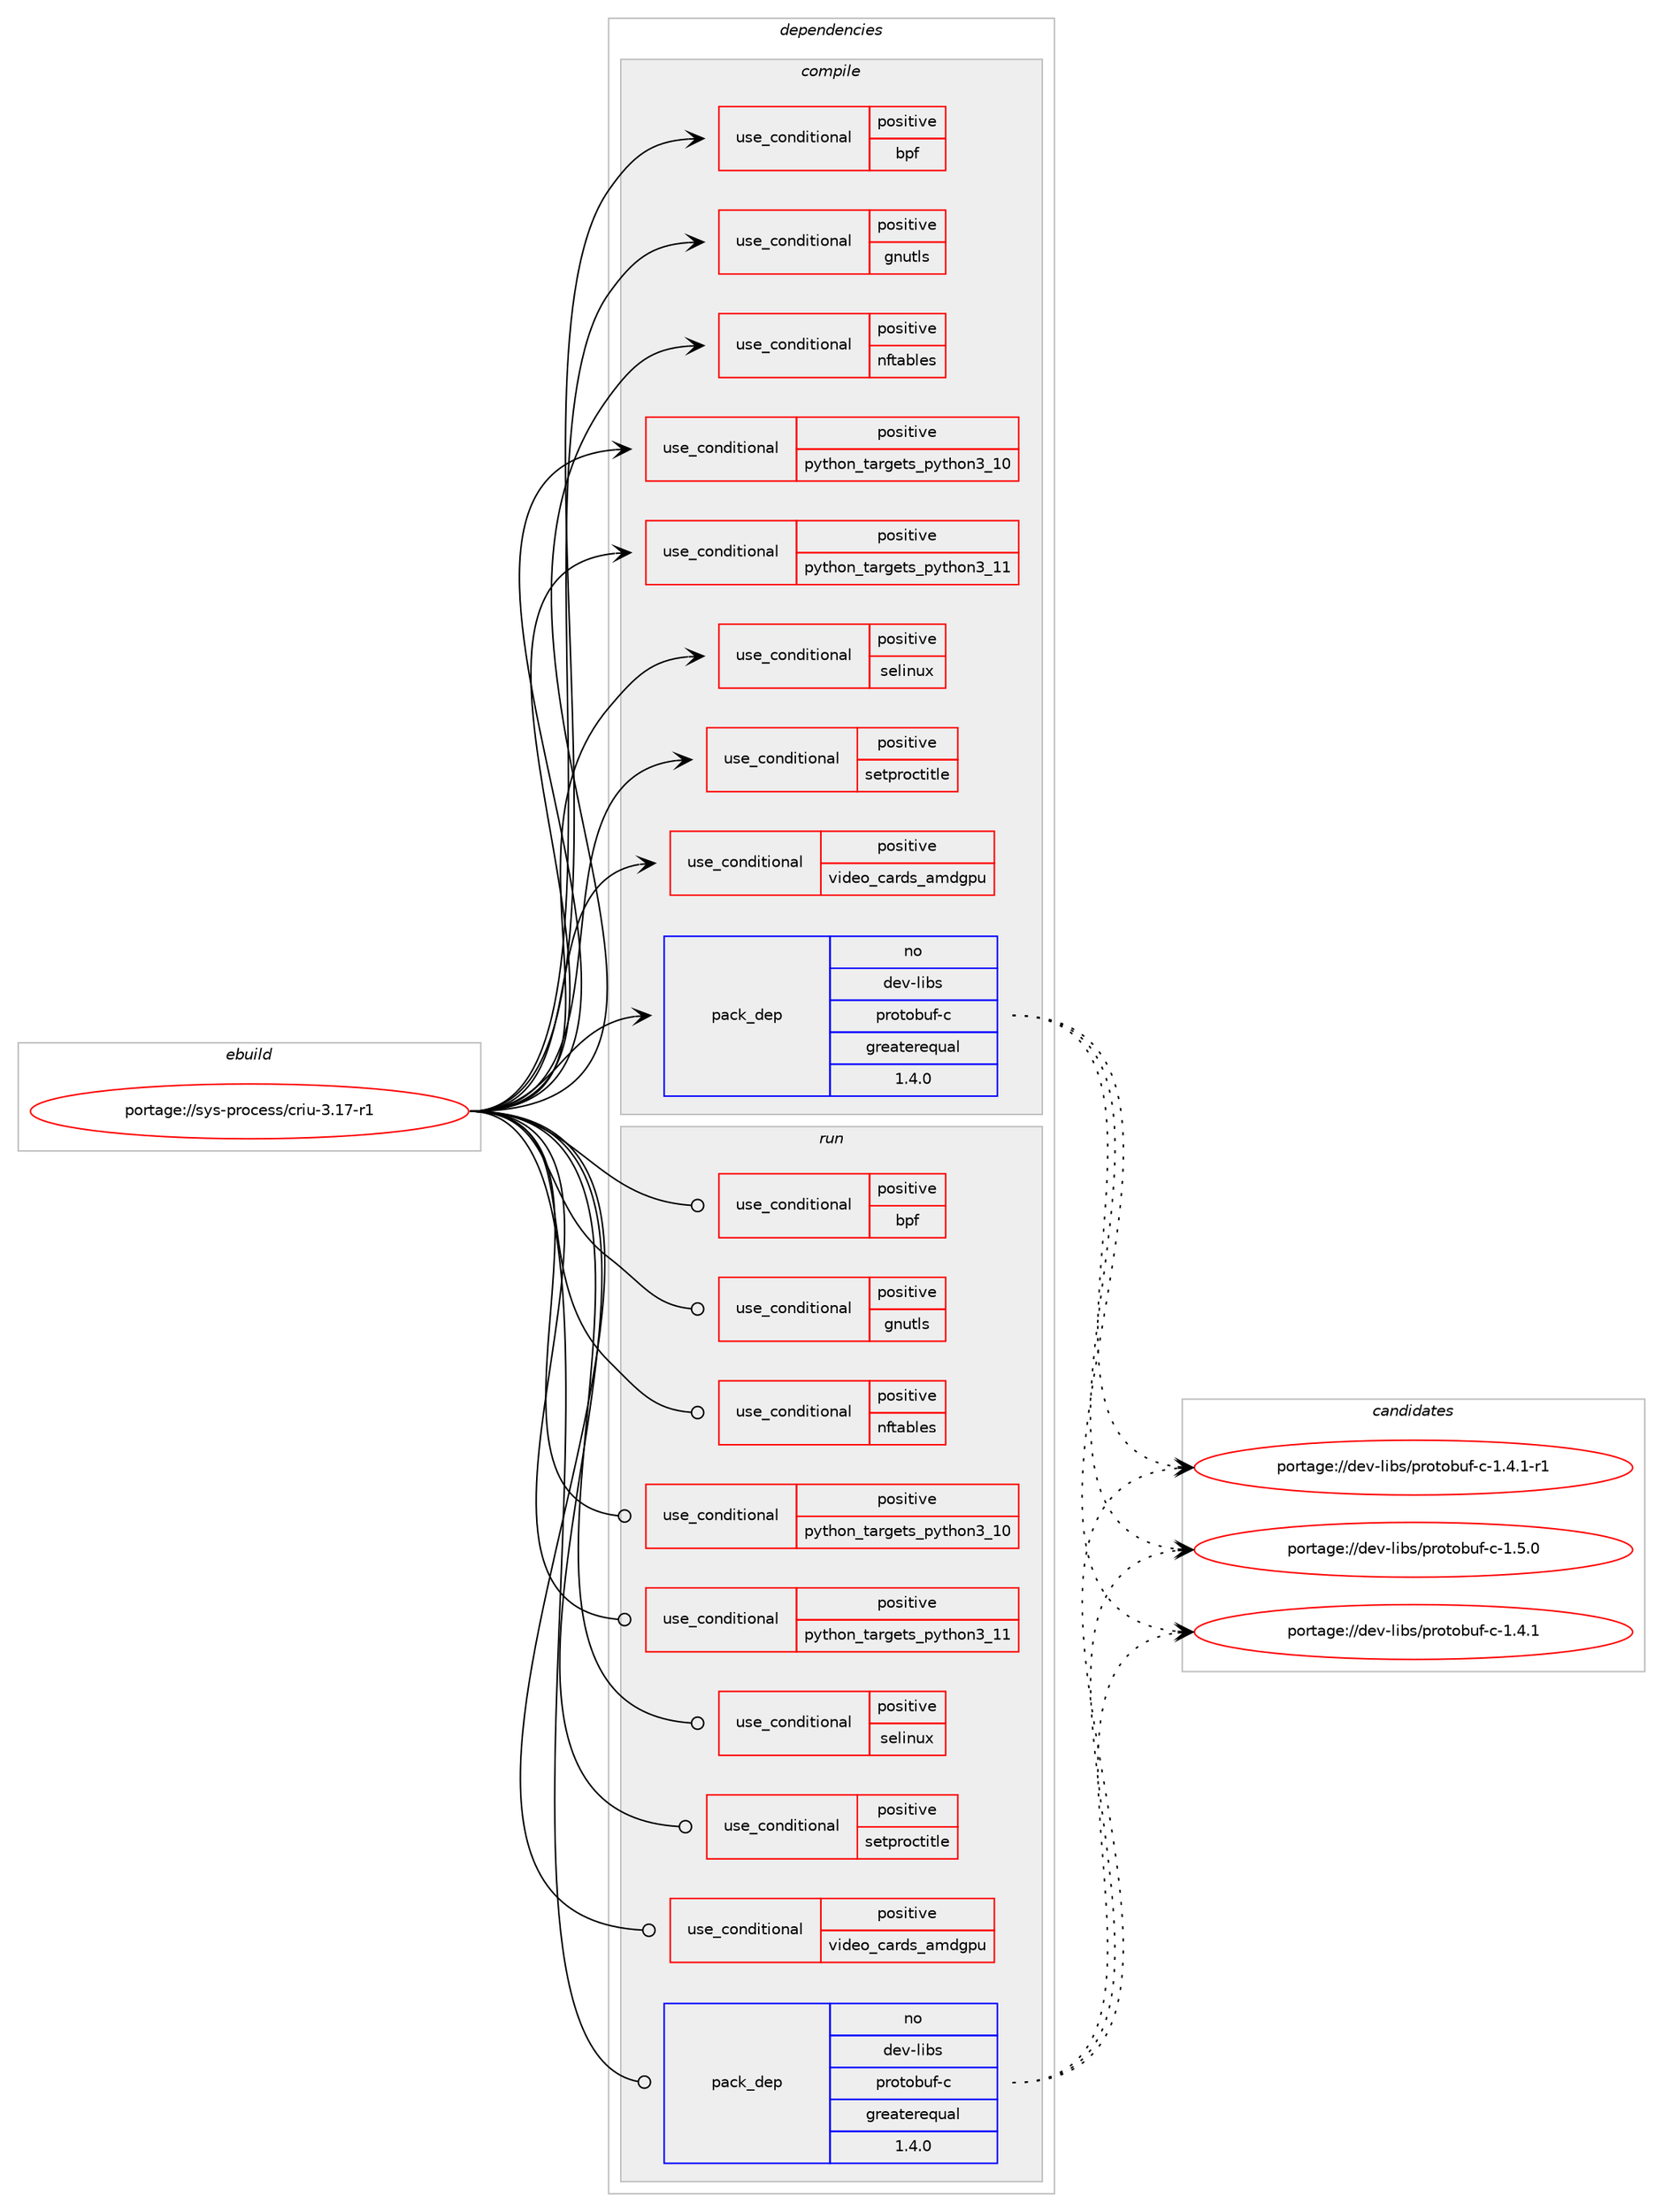 digraph prolog {

# *************
# Graph options
# *************

newrank=true;
concentrate=true;
compound=true;
graph [rankdir=LR,fontname=Helvetica,fontsize=10,ranksep=1.5];#, ranksep=2.5, nodesep=0.2];
edge  [arrowhead=vee];
node  [fontname=Helvetica,fontsize=10];

# **********
# The ebuild
# **********

subgraph cluster_leftcol {
color=gray;
rank=same;
label=<<i>ebuild</i>>;
id [label="portage://sys-process/criu-3.17-r1", color=red, width=4, href="../sys-process/criu-3.17-r1.svg"];
}

# ****************
# The dependencies
# ****************

subgraph cluster_midcol {
color=gray;
label=<<i>dependencies</i>>;
subgraph cluster_compile {
fillcolor="#eeeeee";
style=filled;
label=<<i>compile</i>>;
subgraph cond115556 {
dependency221975 [label=<<TABLE BORDER="0" CELLBORDER="1" CELLSPACING="0" CELLPADDING="4"><TR><TD ROWSPAN="3" CELLPADDING="10">use_conditional</TD></TR><TR><TD>positive</TD></TR><TR><TD>bpf</TD></TR></TABLE>>, shape=none, color=red];
# *** BEGIN UNKNOWN DEPENDENCY TYPE (TODO) ***
# dependency221975 -> package_dependency(portage://sys-process/criu-3.17-r1,install,no,dev-libs,libbpf,none,[,,],any_same_slot,[])
# *** END UNKNOWN DEPENDENCY TYPE (TODO) ***

}
id:e -> dependency221975:w [weight=20,style="solid",arrowhead="vee"];
subgraph cond115557 {
dependency221976 [label=<<TABLE BORDER="0" CELLBORDER="1" CELLSPACING="0" CELLPADDING="4"><TR><TD ROWSPAN="3" CELLPADDING="10">use_conditional</TD></TR><TR><TD>positive</TD></TR><TR><TD>gnutls</TD></TR></TABLE>>, shape=none, color=red];
# *** BEGIN UNKNOWN DEPENDENCY TYPE (TODO) ***
# dependency221976 -> package_dependency(portage://sys-process/criu-3.17-r1,install,no,net-libs,gnutls,none,[,,],any_same_slot,[])
# *** END UNKNOWN DEPENDENCY TYPE (TODO) ***

}
id:e -> dependency221976:w [weight=20,style="solid",arrowhead="vee"];
subgraph cond115558 {
dependency221977 [label=<<TABLE BORDER="0" CELLBORDER="1" CELLSPACING="0" CELLPADDING="4"><TR><TD ROWSPAN="3" CELLPADDING="10">use_conditional</TD></TR><TR><TD>positive</TD></TR><TR><TD>nftables</TD></TR></TABLE>>, shape=none, color=red];
# *** BEGIN UNKNOWN DEPENDENCY TYPE (TODO) ***
# dependency221977 -> package_dependency(portage://sys-process/criu-3.17-r1,install,no,net-libs,gnutls,none,[,,],any_same_slot,[])
# *** END UNKNOWN DEPENDENCY TYPE (TODO) ***

}
id:e -> dependency221977:w [weight=20,style="solid",arrowhead="vee"];
subgraph cond115559 {
dependency221978 [label=<<TABLE BORDER="0" CELLBORDER="1" CELLSPACING="0" CELLPADDING="4"><TR><TD ROWSPAN="3" CELLPADDING="10">use_conditional</TD></TR><TR><TD>positive</TD></TR><TR><TD>python_targets_python3_10</TD></TR></TABLE>>, shape=none, color=red];
# *** BEGIN UNKNOWN DEPENDENCY TYPE (TODO) ***
# dependency221978 -> package_dependency(portage://sys-process/criu-3.17-r1,install,no,dev-lang,python,none,[,,],[slot(3.10)],[])
# *** END UNKNOWN DEPENDENCY TYPE (TODO) ***

}
id:e -> dependency221978:w [weight=20,style="solid",arrowhead="vee"];
subgraph cond115560 {
dependency221979 [label=<<TABLE BORDER="0" CELLBORDER="1" CELLSPACING="0" CELLPADDING="4"><TR><TD ROWSPAN="3" CELLPADDING="10">use_conditional</TD></TR><TR><TD>positive</TD></TR><TR><TD>python_targets_python3_11</TD></TR></TABLE>>, shape=none, color=red];
# *** BEGIN UNKNOWN DEPENDENCY TYPE (TODO) ***
# dependency221979 -> package_dependency(portage://sys-process/criu-3.17-r1,install,no,dev-lang,python,none,[,,],[slot(3.11)],[])
# *** END UNKNOWN DEPENDENCY TYPE (TODO) ***

}
id:e -> dependency221979:w [weight=20,style="solid",arrowhead="vee"];
subgraph cond115561 {
dependency221980 [label=<<TABLE BORDER="0" CELLBORDER="1" CELLSPACING="0" CELLPADDING="4"><TR><TD ROWSPAN="3" CELLPADDING="10">use_conditional</TD></TR><TR><TD>positive</TD></TR><TR><TD>selinux</TD></TR></TABLE>>, shape=none, color=red];
# *** BEGIN UNKNOWN DEPENDENCY TYPE (TODO) ***
# dependency221980 -> package_dependency(portage://sys-process/criu-3.17-r1,install,no,sys-libs,libselinux,none,[,,],any_same_slot,[])
# *** END UNKNOWN DEPENDENCY TYPE (TODO) ***

}
id:e -> dependency221980:w [weight=20,style="solid",arrowhead="vee"];
subgraph cond115562 {
dependency221981 [label=<<TABLE BORDER="0" CELLBORDER="1" CELLSPACING="0" CELLPADDING="4"><TR><TD ROWSPAN="3" CELLPADDING="10">use_conditional</TD></TR><TR><TD>positive</TD></TR><TR><TD>setproctitle</TD></TR></TABLE>>, shape=none, color=red];
# *** BEGIN UNKNOWN DEPENDENCY TYPE (TODO) ***
# dependency221981 -> package_dependency(portage://sys-process/criu-3.17-r1,install,no,dev-libs,libbsd,none,[,,],any_same_slot,[])
# *** END UNKNOWN DEPENDENCY TYPE (TODO) ***

}
id:e -> dependency221981:w [weight=20,style="solid",arrowhead="vee"];
subgraph cond115563 {
dependency221982 [label=<<TABLE BORDER="0" CELLBORDER="1" CELLSPACING="0" CELLPADDING="4"><TR><TD ROWSPAN="3" CELLPADDING="10">use_conditional</TD></TR><TR><TD>positive</TD></TR><TR><TD>video_cards_amdgpu</TD></TR></TABLE>>, shape=none, color=red];
# *** BEGIN UNKNOWN DEPENDENCY TYPE (TODO) ***
# dependency221982 -> package_dependency(portage://sys-process/criu-3.17-r1,install,no,x11-libs,libdrm,none,[,,],[],[use(enable(video_cards_amdgpu),none)])
# *** END UNKNOWN DEPENDENCY TYPE (TODO) ***

}
id:e -> dependency221982:w [weight=20,style="solid",arrowhead="vee"];
# *** BEGIN UNKNOWN DEPENDENCY TYPE (TODO) ***
# id -> package_dependency(portage://sys-process/criu-3.17-r1,install,no,dev-libs,libnl,none,[,,],[slot(3),equal],[])
# *** END UNKNOWN DEPENDENCY TYPE (TODO) ***

subgraph pack103485 {
dependency221983 [label=<<TABLE BORDER="0" CELLBORDER="1" CELLSPACING="0" CELLPADDING="4" WIDTH="220"><TR><TD ROWSPAN="6" CELLPADDING="30">pack_dep</TD></TR><TR><TD WIDTH="110">no</TD></TR><TR><TD>dev-libs</TD></TR><TR><TD>protobuf-c</TD></TR><TR><TD>greaterequal</TD></TR><TR><TD>1.4.0</TD></TR></TABLE>>, shape=none, color=blue];
}
id:e -> dependency221983:w [weight=20,style="solid",arrowhead="vee"];
# *** BEGIN UNKNOWN DEPENDENCY TYPE (TODO) ***
# id -> package_dependency(portage://sys-process/criu-3.17-r1,install,no,net-libs,libnet,none,[,,],[slot(1.1),equal],[])
# *** END UNKNOWN DEPENDENCY TYPE (TODO) ***

# *** BEGIN UNKNOWN DEPENDENCY TYPE (TODO) ***
# id -> package_dependency(portage://sys-process/criu-3.17-r1,install,no,sys-libs,libcap,none,[,,],any_same_slot,[])
# *** END UNKNOWN DEPENDENCY TYPE (TODO) ***

}
subgraph cluster_compileandrun {
fillcolor="#eeeeee";
style=filled;
label=<<i>compile and run</i>>;
}
subgraph cluster_run {
fillcolor="#eeeeee";
style=filled;
label=<<i>run</i>>;
subgraph cond115564 {
dependency221984 [label=<<TABLE BORDER="0" CELLBORDER="1" CELLSPACING="0" CELLPADDING="4"><TR><TD ROWSPAN="3" CELLPADDING="10">use_conditional</TD></TR><TR><TD>positive</TD></TR><TR><TD>bpf</TD></TR></TABLE>>, shape=none, color=red];
# *** BEGIN UNKNOWN DEPENDENCY TYPE (TODO) ***
# dependency221984 -> package_dependency(portage://sys-process/criu-3.17-r1,run,no,dev-libs,libbpf,none,[,,],any_same_slot,[])
# *** END UNKNOWN DEPENDENCY TYPE (TODO) ***

}
id:e -> dependency221984:w [weight=20,style="solid",arrowhead="odot"];
subgraph cond115565 {
dependency221985 [label=<<TABLE BORDER="0" CELLBORDER="1" CELLSPACING="0" CELLPADDING="4"><TR><TD ROWSPAN="3" CELLPADDING="10">use_conditional</TD></TR><TR><TD>positive</TD></TR><TR><TD>gnutls</TD></TR></TABLE>>, shape=none, color=red];
# *** BEGIN UNKNOWN DEPENDENCY TYPE (TODO) ***
# dependency221985 -> package_dependency(portage://sys-process/criu-3.17-r1,run,no,net-libs,gnutls,none,[,,],any_same_slot,[])
# *** END UNKNOWN DEPENDENCY TYPE (TODO) ***

}
id:e -> dependency221985:w [weight=20,style="solid",arrowhead="odot"];
subgraph cond115566 {
dependency221986 [label=<<TABLE BORDER="0" CELLBORDER="1" CELLSPACING="0" CELLPADDING="4"><TR><TD ROWSPAN="3" CELLPADDING="10">use_conditional</TD></TR><TR><TD>positive</TD></TR><TR><TD>nftables</TD></TR></TABLE>>, shape=none, color=red];
# *** BEGIN UNKNOWN DEPENDENCY TYPE (TODO) ***
# dependency221986 -> package_dependency(portage://sys-process/criu-3.17-r1,run,no,net-libs,gnutls,none,[,,],any_same_slot,[])
# *** END UNKNOWN DEPENDENCY TYPE (TODO) ***

}
id:e -> dependency221986:w [weight=20,style="solid",arrowhead="odot"];
subgraph cond115567 {
dependency221987 [label=<<TABLE BORDER="0" CELLBORDER="1" CELLSPACING="0" CELLPADDING="4"><TR><TD ROWSPAN="3" CELLPADDING="10">use_conditional</TD></TR><TR><TD>positive</TD></TR><TR><TD>python_targets_python3_10</TD></TR></TABLE>>, shape=none, color=red];
# *** BEGIN UNKNOWN DEPENDENCY TYPE (TODO) ***
# dependency221987 -> package_dependency(portage://sys-process/criu-3.17-r1,run,no,dev-lang,python,none,[,,],[slot(3.10)],[])
# *** END UNKNOWN DEPENDENCY TYPE (TODO) ***

}
id:e -> dependency221987:w [weight=20,style="solid",arrowhead="odot"];
subgraph cond115568 {
dependency221988 [label=<<TABLE BORDER="0" CELLBORDER="1" CELLSPACING="0" CELLPADDING="4"><TR><TD ROWSPAN="3" CELLPADDING="10">use_conditional</TD></TR><TR><TD>positive</TD></TR><TR><TD>python_targets_python3_11</TD></TR></TABLE>>, shape=none, color=red];
# *** BEGIN UNKNOWN DEPENDENCY TYPE (TODO) ***
# dependency221988 -> package_dependency(portage://sys-process/criu-3.17-r1,run,no,dev-lang,python,none,[,,],[slot(3.11)],[])
# *** END UNKNOWN DEPENDENCY TYPE (TODO) ***

}
id:e -> dependency221988:w [weight=20,style="solid",arrowhead="odot"];
subgraph cond115569 {
dependency221989 [label=<<TABLE BORDER="0" CELLBORDER="1" CELLSPACING="0" CELLPADDING="4"><TR><TD ROWSPAN="3" CELLPADDING="10">use_conditional</TD></TR><TR><TD>positive</TD></TR><TR><TD>selinux</TD></TR></TABLE>>, shape=none, color=red];
# *** BEGIN UNKNOWN DEPENDENCY TYPE (TODO) ***
# dependency221989 -> package_dependency(portage://sys-process/criu-3.17-r1,run,no,sys-libs,libselinux,none,[,,],any_same_slot,[])
# *** END UNKNOWN DEPENDENCY TYPE (TODO) ***

}
id:e -> dependency221989:w [weight=20,style="solid",arrowhead="odot"];
subgraph cond115570 {
dependency221990 [label=<<TABLE BORDER="0" CELLBORDER="1" CELLSPACING="0" CELLPADDING="4"><TR><TD ROWSPAN="3" CELLPADDING="10">use_conditional</TD></TR><TR><TD>positive</TD></TR><TR><TD>setproctitle</TD></TR></TABLE>>, shape=none, color=red];
# *** BEGIN UNKNOWN DEPENDENCY TYPE (TODO) ***
# dependency221990 -> package_dependency(portage://sys-process/criu-3.17-r1,run,no,dev-libs,libbsd,none,[,,],any_same_slot,[])
# *** END UNKNOWN DEPENDENCY TYPE (TODO) ***

}
id:e -> dependency221990:w [weight=20,style="solid",arrowhead="odot"];
subgraph cond115571 {
dependency221991 [label=<<TABLE BORDER="0" CELLBORDER="1" CELLSPACING="0" CELLPADDING="4"><TR><TD ROWSPAN="3" CELLPADDING="10">use_conditional</TD></TR><TR><TD>positive</TD></TR><TR><TD>video_cards_amdgpu</TD></TR></TABLE>>, shape=none, color=red];
# *** BEGIN UNKNOWN DEPENDENCY TYPE (TODO) ***
# dependency221991 -> package_dependency(portage://sys-process/criu-3.17-r1,run,no,x11-libs,libdrm,none,[,,],[],[use(enable(video_cards_amdgpu),none)])
# *** END UNKNOWN DEPENDENCY TYPE (TODO) ***

}
id:e -> dependency221991:w [weight=20,style="solid",arrowhead="odot"];
# *** BEGIN UNKNOWN DEPENDENCY TYPE (TODO) ***
# id -> package_dependency(portage://sys-process/criu-3.17-r1,run,no,dev-libs,libnl,none,[,,],[slot(3),equal],[])
# *** END UNKNOWN DEPENDENCY TYPE (TODO) ***

subgraph pack103486 {
dependency221992 [label=<<TABLE BORDER="0" CELLBORDER="1" CELLSPACING="0" CELLPADDING="4" WIDTH="220"><TR><TD ROWSPAN="6" CELLPADDING="30">pack_dep</TD></TR><TR><TD WIDTH="110">no</TD></TR><TR><TD>dev-libs</TD></TR><TR><TD>protobuf-c</TD></TR><TR><TD>greaterequal</TD></TR><TR><TD>1.4.0</TD></TR></TABLE>>, shape=none, color=blue];
}
id:e -> dependency221992:w [weight=20,style="solid",arrowhead="odot"];
# *** BEGIN UNKNOWN DEPENDENCY TYPE (TODO) ***
# id -> package_dependency(portage://sys-process/criu-3.17-r1,run,no,dev-python,protobuf-python,none,[,,],[],[use(optenable(python_targets_python3_10),negative),use(optenable(python_targets_python3_11),negative)])
# *** END UNKNOWN DEPENDENCY TYPE (TODO) ***

# *** BEGIN UNKNOWN DEPENDENCY TYPE (TODO) ***
# id -> package_dependency(portage://sys-process/criu-3.17-r1,run,no,net-libs,libnet,none,[,,],[slot(1.1),equal],[])
# *** END UNKNOWN DEPENDENCY TYPE (TODO) ***

# *** BEGIN UNKNOWN DEPENDENCY TYPE (TODO) ***
# id -> package_dependency(portage://sys-process/criu-3.17-r1,run,no,sys-libs,libcap,none,[,,],any_same_slot,[])
# *** END UNKNOWN DEPENDENCY TYPE (TODO) ***

}
}

# **************
# The candidates
# **************

subgraph cluster_choices {
rank=same;
color=gray;
label=<<i>candidates</i>>;

subgraph choice103485 {
color=black;
nodesep=1;
choice100101118451081059811547112114111116111981171024599454946524649 [label="portage://dev-libs/protobuf-c-1.4.1", color=red, width=4,href="../dev-libs/protobuf-c-1.4.1.svg"];
choice1001011184510810598115471121141111161119811710245994549465246494511449 [label="portage://dev-libs/protobuf-c-1.4.1-r1", color=red, width=4,href="../dev-libs/protobuf-c-1.4.1-r1.svg"];
choice100101118451081059811547112114111116111981171024599454946534648 [label="portage://dev-libs/protobuf-c-1.5.0", color=red, width=4,href="../dev-libs/protobuf-c-1.5.0.svg"];
dependency221983:e -> choice100101118451081059811547112114111116111981171024599454946524649:w [style=dotted,weight="100"];
dependency221983:e -> choice1001011184510810598115471121141111161119811710245994549465246494511449:w [style=dotted,weight="100"];
dependency221983:e -> choice100101118451081059811547112114111116111981171024599454946534648:w [style=dotted,weight="100"];
}
subgraph choice103486 {
color=black;
nodesep=1;
choice100101118451081059811547112114111116111981171024599454946524649 [label="portage://dev-libs/protobuf-c-1.4.1", color=red, width=4,href="../dev-libs/protobuf-c-1.4.1.svg"];
choice1001011184510810598115471121141111161119811710245994549465246494511449 [label="portage://dev-libs/protobuf-c-1.4.1-r1", color=red, width=4,href="../dev-libs/protobuf-c-1.4.1-r1.svg"];
choice100101118451081059811547112114111116111981171024599454946534648 [label="portage://dev-libs/protobuf-c-1.5.0", color=red, width=4,href="../dev-libs/protobuf-c-1.5.0.svg"];
dependency221992:e -> choice100101118451081059811547112114111116111981171024599454946524649:w [style=dotted,weight="100"];
dependency221992:e -> choice1001011184510810598115471121141111161119811710245994549465246494511449:w [style=dotted,weight="100"];
dependency221992:e -> choice100101118451081059811547112114111116111981171024599454946534648:w [style=dotted,weight="100"];
}
}

}
